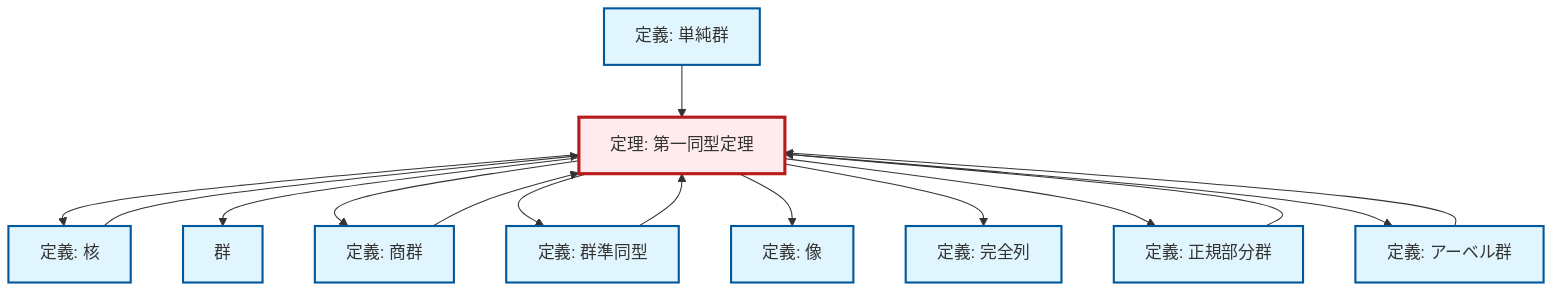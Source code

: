 graph TD
    classDef definition fill:#e1f5fe,stroke:#01579b,stroke-width:2px
    classDef theorem fill:#f3e5f5,stroke:#4a148c,stroke-width:2px
    classDef axiom fill:#fff3e0,stroke:#e65100,stroke-width:2px
    classDef example fill:#e8f5e9,stroke:#1b5e20,stroke-width:2px
    classDef current fill:#ffebee,stroke:#b71c1c,stroke-width:3px
    thm-first-isomorphism["定理: 第一同型定理"]:::theorem
    def-quotient-group["定義: 商群"]:::definition
    def-simple-group["定義: 単純群"]:::definition
    def-homomorphism["定義: 群準同型"]:::definition
    def-kernel["定義: 核"]:::definition
    def-group["群"]:::definition
    def-normal-subgroup["定義: 正規部分群"]:::definition
    def-exact-sequence["定義: 完全列"]:::definition
    def-image["定義: 像"]:::definition
    def-abelian-group["定義: アーベル群"]:::definition
    thm-first-isomorphism --> def-kernel
    thm-first-isomorphism --> def-group
    thm-first-isomorphism --> def-quotient-group
    thm-first-isomorphism --> def-homomorphism
    def-simple-group --> thm-first-isomorphism
    def-quotient-group --> thm-first-isomorphism
    thm-first-isomorphism --> def-image
    def-homomorphism --> thm-first-isomorphism
    thm-first-isomorphism --> def-exact-sequence
    thm-first-isomorphism --> def-normal-subgroup
    def-kernel --> thm-first-isomorphism
    def-abelian-group --> thm-first-isomorphism
    thm-first-isomorphism --> def-abelian-group
    def-normal-subgroup --> thm-first-isomorphism
    class thm-first-isomorphism current